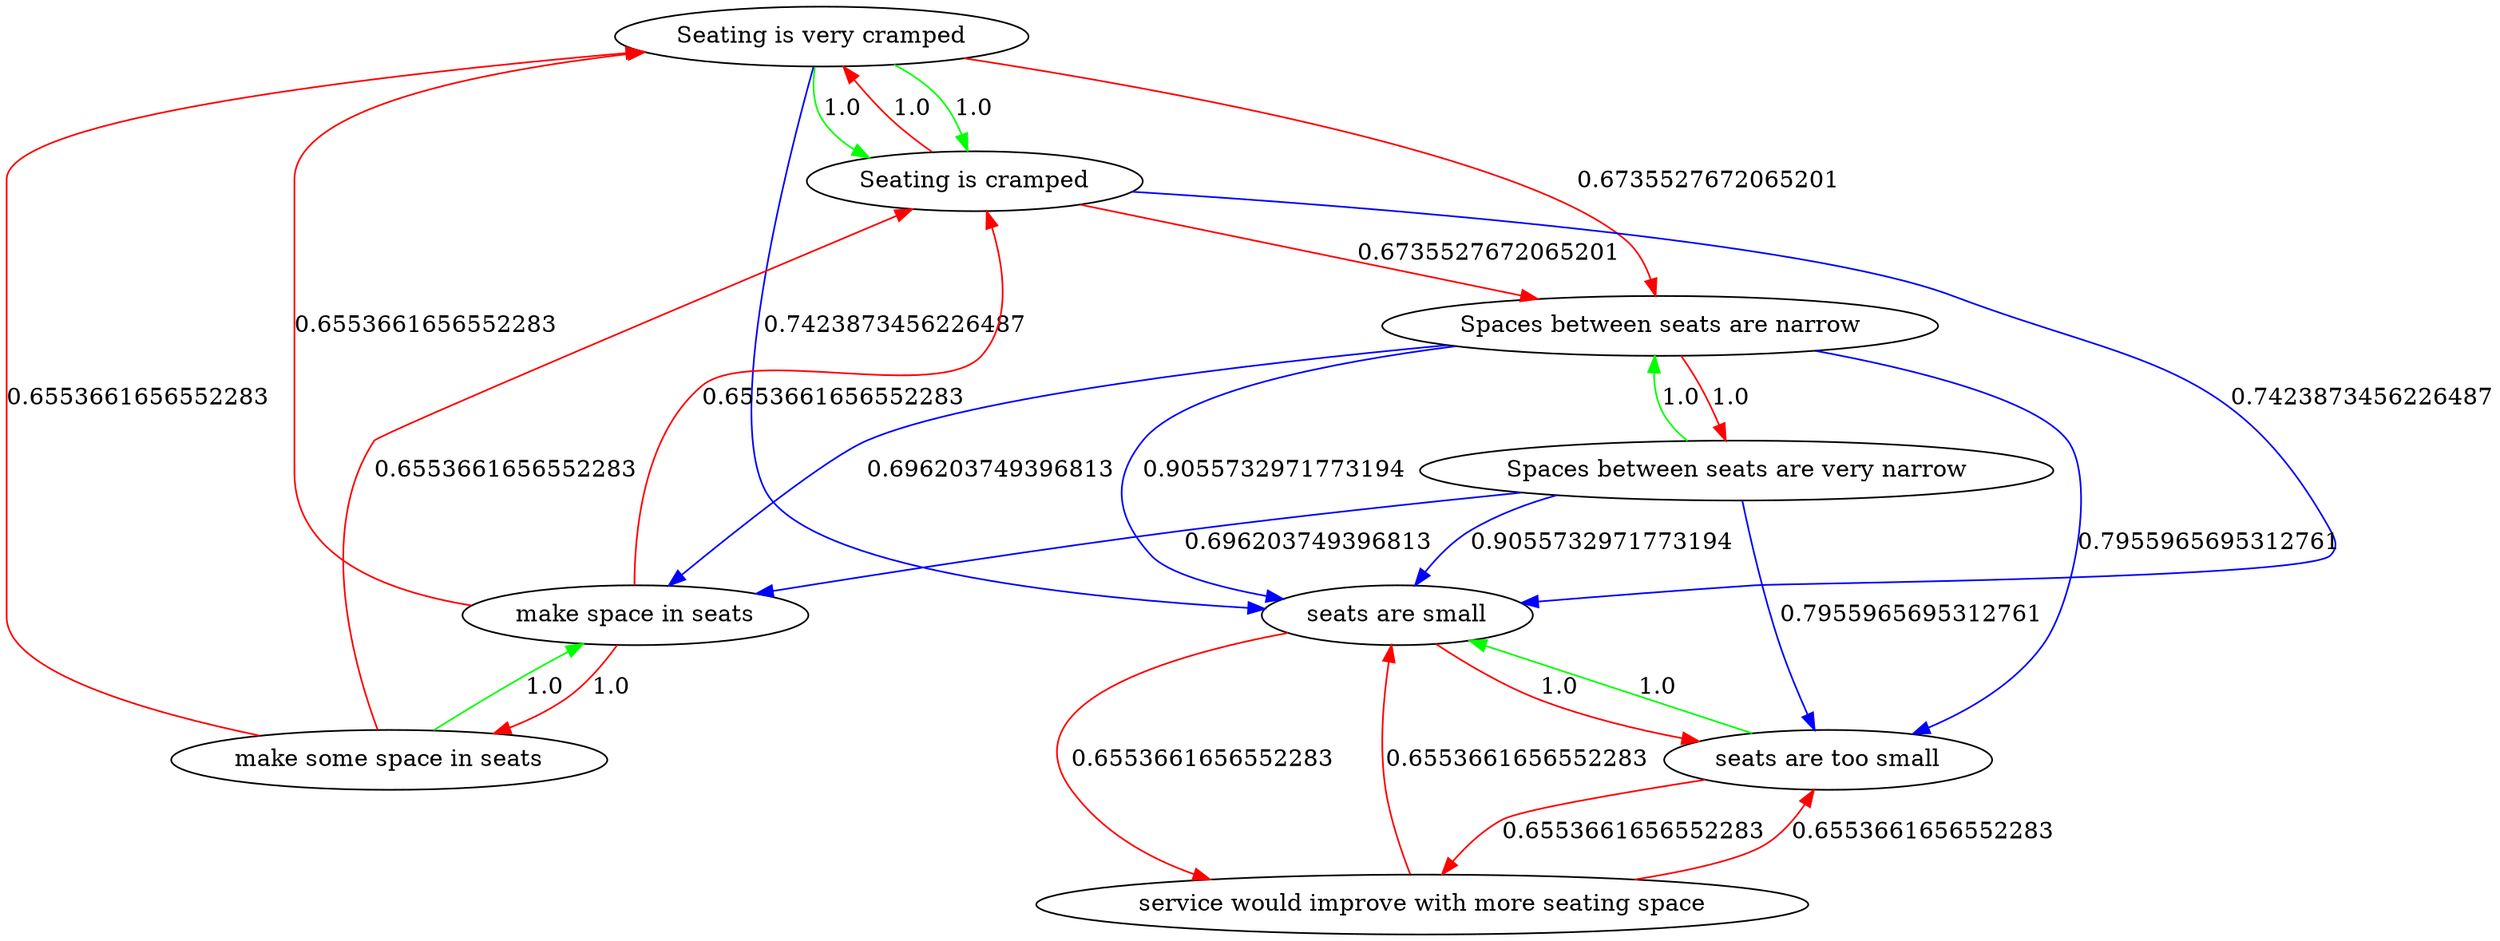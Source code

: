 digraph rawGraph {
"Seating is very cramped";"Seating is cramped";"Spaces between seats are very narrow";"Spaces between seats are narrow";"make some space in seats";"make space in seats";"seats are too small";"seats are small";"service would improve with more seating space";"Seating is very cramped" -> "Seating is cramped" [label=1.0] [color=green]
"Seating is very cramped" -> "Seating is cramped" [label=1.0] [color=green]
"Seating is cramped" -> "Seating is very cramped" [label=1.0] [color=red]
"Spaces between seats are very narrow" -> "Spaces between seats are narrow" [label=1.0] [color=green]
"Spaces between seats are narrow" -> "Spaces between seats are very narrow" [label=1.0] [color=red]
"Seating is very cramped" -> "Spaces between seats are narrow" [label=0.6735527672065201] [color=red]
"Seating is cramped" -> "Spaces between seats are narrow" [label=0.6735527672065201] [color=red]
"make some space in seats" -> "make space in seats" [label=1.0] [color=green]
"make space in seats" -> "make some space in seats" [label=1.0] [color=red]
"Spaces between seats are very narrow" -> "make space in seats" [label=0.696203749396813] [color=blue]
"Spaces between seats are narrow" -> "make space in seats" [label=0.696203749396813] [color=blue]
"make some space in seats" -> "Seating is very cramped" [label=0.6553661656552283] [color=red]
"make some space in seats" -> "Seating is cramped" [label=0.6553661656552283] [color=red]
"make space in seats" -> "Seating is very cramped" [label=0.6553661656552283] [color=red]
"make space in seats" -> "Seating is cramped" [label=0.6553661656552283] [color=red]
"seats are too small" -> "seats are small" [label=1.0] [color=green]
"seats are small" -> "seats are too small" [label=1.0] [color=red]
"Seating is very cramped" -> "seats are small" [label=0.7423873456226487] [color=blue]
"Seating is cramped" -> "seats are small" [label=0.7423873456226487] [color=blue]
"Spaces between seats are very narrow" -> "seats are too small" [label=0.7955965695312761] [color=blue]
"Spaces between seats are very narrow" -> "seats are small" [label=0.9055732971773194] [color=blue]
"Spaces between seats are narrow" -> "seats are too small" [label=0.7955965695312761] [color=blue]
"Spaces between seats are narrow" -> "seats are small" [label=0.9055732971773194] [color=blue]
"seats are too small" -> "service would improve with more seating space" [label=0.6553661656552283] [color=red]
"seats are small" -> "service would improve with more seating space" [label=0.6553661656552283] [color=red]
"service would improve with more seating space" -> "seats are too small" [label=0.6553661656552283] [color=red]
"service would improve with more seating space" -> "seats are small" [label=0.6553661656552283] [color=red]
}